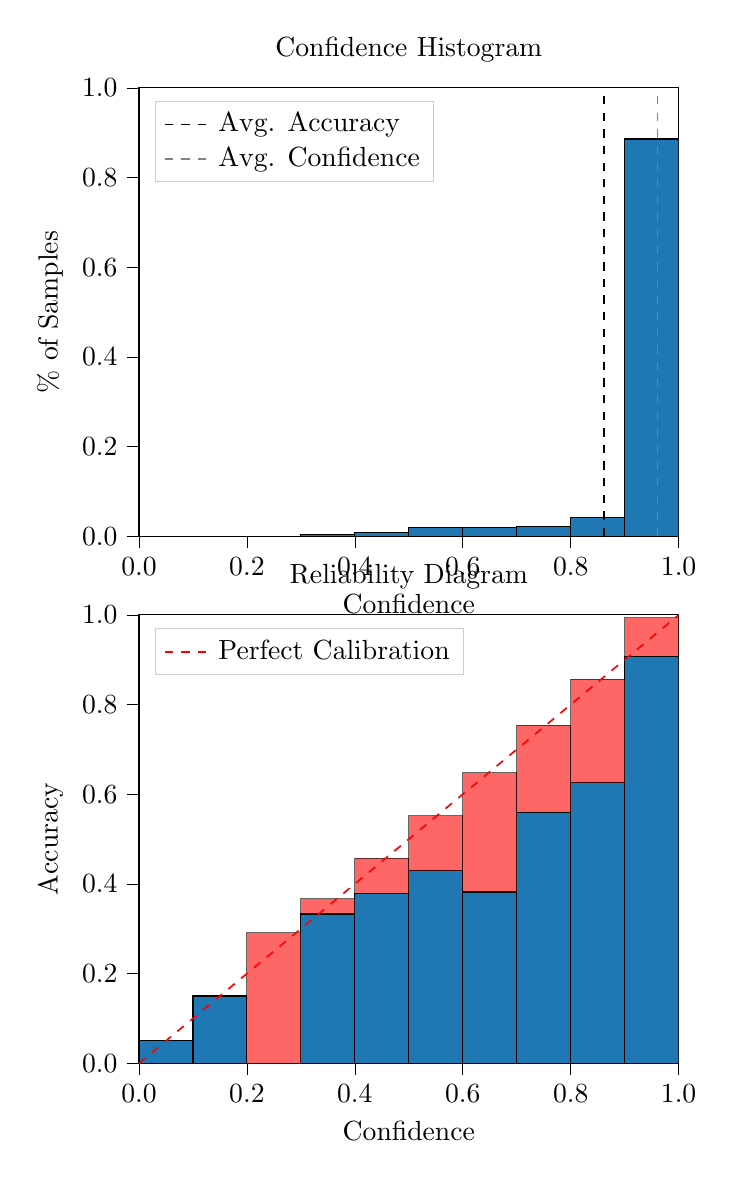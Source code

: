 % This file was created by tikzplotlib v0.9.8.
\begin{tikzpicture}

\definecolor{color0}{rgb}{0.122,0.467,0.706}

\begin{groupplot}[group style={group size=1 by 2}]
\nextgroupplot[
legend cell align={left},
legend style={
  fill opacity=0.8,
  draw opacity=1,
  text opacity=1,
  at={(0.03,0.97)},
  anchor=north west,
  draw=white!80!black
},
tick align=outside,
tick pos=left,
title={Confidence Histogram},
x grid style={white!69.02!black},
xlabel={Confidence},
xmin=0, xmax=1,
xtick style={color=black},
xtick={0,0.2,0.4,0.6,0.8,1},
xticklabels={0.0,0.2,0.4,0.6,0.8,1.0},
y grid style={white!69.02!black},
ylabel={\% of Samples},
ymin=0, ymax=1,
ytick style={color=black},
ytick={0,0.2,0.4,0.6,0.8,1},
yticklabels={0.0,0.2,0.4,0.6,0.8,1.0}
]
\draw[draw=black,fill=color0] (axis cs:-6.939e-18,0) rectangle (axis cs:0.1,0);
\draw[draw=black,fill=color0] (axis cs:0.1,0) rectangle (axis cs:0.2,0);
\draw[draw=black,fill=color0] (axis cs:0.2,0) rectangle (axis cs:0.3,0.0);
\draw[draw=black,fill=color0] (axis cs:0.3,0) rectangle (axis cs:0.4,0.003);
\draw[draw=black,fill=color0] (axis cs:0.4,0) rectangle (axis cs:0.5,0.008);
\draw[draw=black,fill=color0] (axis cs:0.5,0) rectangle (axis cs:0.6,0.02);
\draw[draw=black,fill=color0] (axis cs:0.6,0) rectangle (axis cs:0.7,0.02);
\draw[draw=black,fill=color0] (axis cs:0.7,0) rectangle (axis cs:0.8,0.022);
\draw[draw=black,fill=color0] (axis cs:0.8,0) rectangle (axis cs:0.9,0.041);
\draw[draw=black,fill=color0] (axis cs:0.9,0) rectangle (axis cs:1,0.886);
\addplot [semithick, black, dashed]
table {%
0.862 0
0.862 1
};
\addlegendentry{Avg. Accuracy}
\addplot [semithick, white!50.196!black, dashed]
table {%
0.961 0
0.961 1
};
\addlegendentry{Avg. Confidence}

\nextgroupplot[
legend cell align={left},
legend style={
  fill opacity=0.8,
  draw opacity=1,
  text opacity=1,
  at={(0.03,0.97)},
  anchor=north west,
  draw=white!80!black
},
tick align=outside,
tick pos=left,
title={Reliability Diagram},
x grid style={white!69.02!black},
xlabel={Confidence},
xmin=0, xmax=1,
xtick style={color=black},
xtick={0,0.2,0.4,0.6,0.8,1},
xticklabels={0.0,0.2,0.4,0.6,0.8,1.0},
y grid style={white!69.02!black},
ylabel={Accuracy},
ymin=0, ymax=1,
ytick style={color=black},
ytick={0,0.2,0.4,0.6,0.8,1},
yticklabels={0.0,0.2,0.4,0.6,0.8,1.0}
]
\draw[draw=black,fill=color0] (axis cs:-6.939e-18,0) rectangle (axis cs:0.1,0.05);
\draw[draw=black,fill=color0] (axis cs:0.1,0) rectangle (axis cs:0.2,0.15);
\draw[draw=black,fill=color0] (axis cs:0.2,0) rectangle (axis cs:0.3,0);
\draw[draw=black,fill=color0] (axis cs:0.3,0) rectangle (axis cs:0.4,0.333);
\draw[draw=black,fill=color0] (axis cs:0.4,0) rectangle (axis cs:0.5,0.379);
\draw[draw=black,fill=color0] (axis cs:0.5,0) rectangle (axis cs:0.6,0.429);
\draw[draw=black,fill=color0] (axis cs:0.6,0) rectangle (axis cs:0.7,0.382);
\draw[draw=black,fill=color0] (axis cs:0.7,0) rectangle (axis cs:0.8,0.56);
\draw[draw=black,fill=color0] (axis cs:0.8,0) rectangle (axis cs:0.9,0.626);
\draw[draw=black,fill=color0] (axis cs:0.9,0) rectangle (axis cs:1,0.908);
\draw[draw=black,fill=red,opacity=0.6] (axis cs:-6.939e-18,0.05) rectangle (axis cs:0.1,0.05);
\draw[draw=black,fill=red,opacity=0.6] (axis cs:0.1,0.15) rectangle (axis cs:0.2,0.15);
\draw[draw=black,fill=red,opacity=0.6] (axis cs:0.2,0) rectangle (axis cs:0.3,0.291);
\draw[draw=black,fill=red,opacity=0.6] (axis cs:0.3,0.333) rectangle (axis cs:0.4,0.367);
\draw[draw=black,fill=red,opacity=0.6] (axis cs:0.4,0.379) rectangle (axis cs:0.5,0.457);
\draw[draw=black,fill=red,opacity=0.6] (axis cs:0.5,0.429) rectangle (axis cs:0.6,0.552);
\draw[draw=black,fill=red,opacity=0.6] (axis cs:0.6,0.382) rectangle (axis cs:0.7,0.648);
\draw[draw=black,fill=red,opacity=0.6] (axis cs:0.7,0.56) rectangle (axis cs:0.8,0.754);
\draw[draw=black,fill=red,opacity=0.6] (axis cs:0.8,0.626) rectangle (axis cs:0.9,0.856);
\draw[draw=black,fill=red,opacity=0.6] (axis cs:0.9,0.908) rectangle (axis cs:1,0.994);
\addplot [semithick, red, dashed]
table {%
0 0
1 1
};
\addlegendentry{Perfect Calibration}
\end{groupplot}

\end{tikzpicture}

